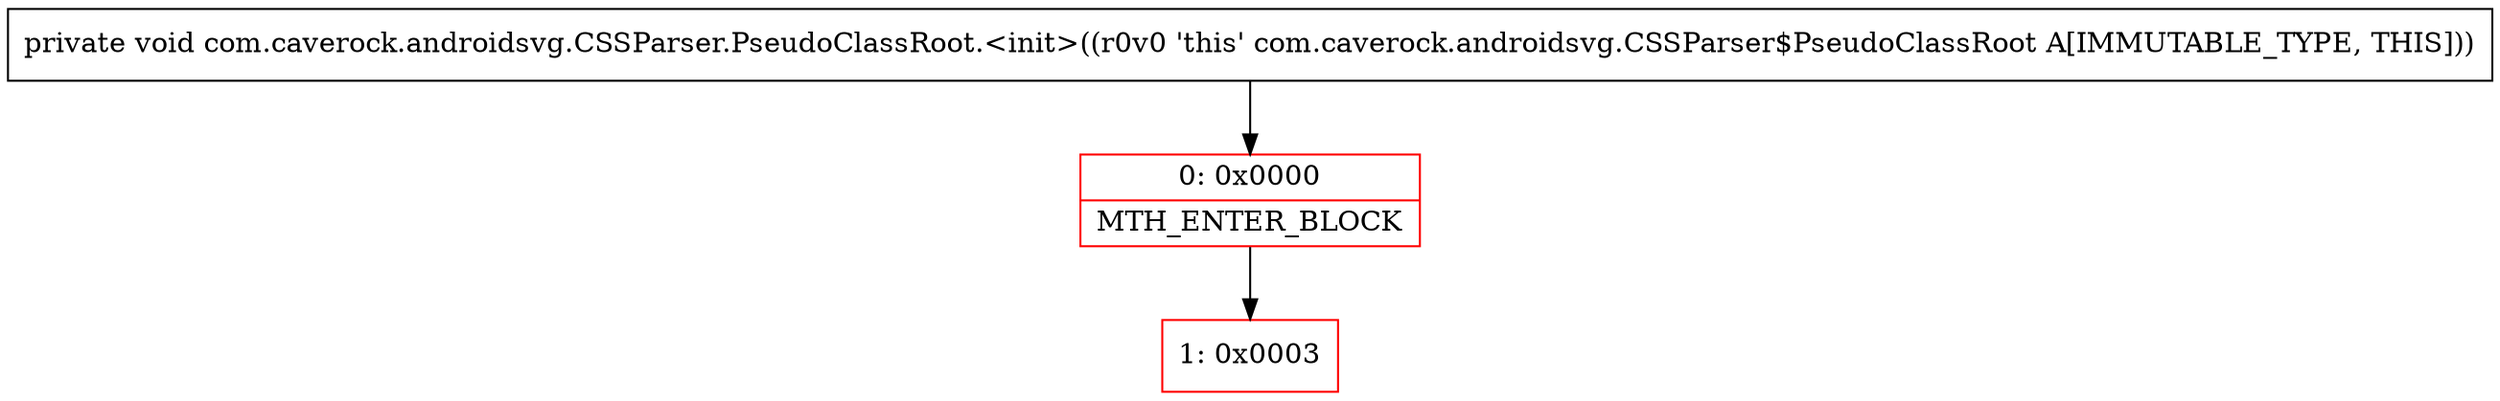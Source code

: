 digraph "CFG forcom.caverock.androidsvg.CSSParser.PseudoClassRoot.\<init\>()V" {
subgraph cluster_Region_1324085207 {
label = "R(0)";
node [shape=record,color=blue];
}
Node_0 [shape=record,color=red,label="{0\:\ 0x0000|MTH_ENTER_BLOCK\l}"];
Node_1 [shape=record,color=red,label="{1\:\ 0x0003}"];
MethodNode[shape=record,label="{private void com.caverock.androidsvg.CSSParser.PseudoClassRoot.\<init\>((r0v0 'this' com.caverock.androidsvg.CSSParser$PseudoClassRoot A[IMMUTABLE_TYPE, THIS])) }"];
MethodNode -> Node_0;
Node_0 -> Node_1;
}

